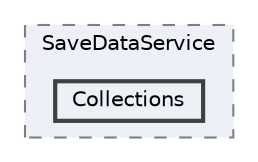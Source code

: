 digraph "Assets/_Project/Scripts/SaveDataService/Collections"
{
 // LATEX_PDF_SIZE
  bgcolor="transparent";
  edge [fontname=Helvetica,fontsize=10,labelfontname=Helvetica,labelfontsize=10];
  node [fontname=Helvetica,fontsize=10,shape=box,height=0.2,width=0.4];
  compound=true
  subgraph clusterdir_9ff46e3e8eefebbb9fa5862443253b97 {
    graph [ bgcolor="#edf0f7", pencolor="grey50", label="SaveDataService", fontname=Helvetica,fontsize=10 style="filled,dashed", URL="dir_9ff46e3e8eefebbb9fa5862443253b97.html",tooltip=""]
  dir_ce2238154b770f8f86684945aa6d8b74 [label="Collections", fillcolor="#edf0f7", color="grey25", style="filled,bold", URL="dir_ce2238154b770f8f86684945aa6d8b74.html",tooltip=""];
  }
}

